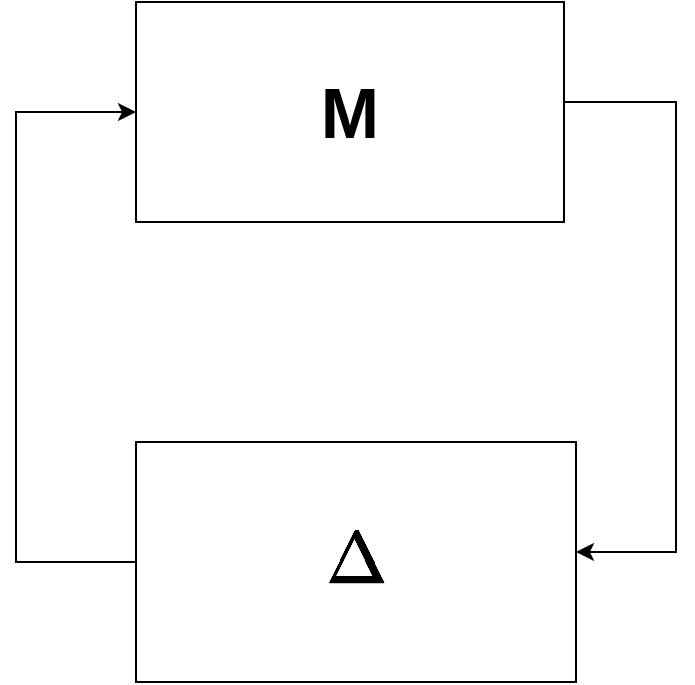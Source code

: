 <mxfile version="22.0.8" type="onedrive">
  <diagram name="Pagina-1" id="YqPYwW1B30gHhVFocl0A">
    <mxGraphModel grid="1" page="1" gridSize="10" guides="1" tooltips="1" connect="1" arrows="1" fold="1" pageScale="1" pageWidth="827" pageHeight="1169" math="1" shadow="0">
      <root>
        <mxCell id="0" />
        <mxCell id="1" parent="0" />
        <mxCell id="2ATspQgGyuIhZO2GTvOP-6" value="&lt;b style=&quot;font-size: 35px;&quot;&gt;M&lt;/b&gt;" style="rounded=0;whiteSpace=wrap;html=1;fillColor=none;fontStyle=0;fontSize=35;" vertex="1" parent="1">
          <mxGeometry x="500" y="60" width="214" height="110" as="geometry" />
        </mxCell>
        <mxCell id="2ATspQgGyuIhZO2GTvOP-7" value="$$\Delta$$&lt;div style=&quot;text-align: left; font-size: 31px;&quot;&gt;&lt;/div&gt;" style="rounded=0;whiteSpace=wrap;html=1;fontStyle=0;fontSize=31;fillColor=none;" vertex="1" parent="1">
          <mxGeometry x="500" y="280" width="220" height="120" as="geometry" />
        </mxCell>
        <mxCell id="2ATspQgGyuIhZO2GTvOP-8" value="" style="endArrow=classic;html=1;rounded=0;entryX=1;entryY=0.5;entryDx=0;entryDy=0;exitX=1;exitY=0.5;exitDx=0;exitDy=0;" edge="1" parent="1">
          <mxGeometry width="50" height="50" relative="1" as="geometry">
            <mxPoint x="714" y="110" as="sourcePoint" />
            <mxPoint x="720" y="335" as="targetPoint" />
            <Array as="points">
              <mxPoint x="770" y="110" />
              <mxPoint x="770" y="335" />
            </Array>
          </mxGeometry>
        </mxCell>
        <mxCell id="2ATspQgGyuIhZO2GTvOP-11" value="" style="endArrow=classic;html=1;rounded=0;exitX=0;exitY=0.5;exitDx=0;exitDy=0;entryX=0;entryY=0.5;entryDx=0;entryDy=0;" edge="1" parent="1" source="2ATspQgGyuIhZO2GTvOP-7" target="2ATspQgGyuIhZO2GTvOP-6">
          <mxGeometry width="50" height="50" relative="1" as="geometry">
            <mxPoint x="540" y="240" as="sourcePoint" />
            <mxPoint x="590" y="190" as="targetPoint" />
            <Array as="points">
              <mxPoint x="440" y="340" />
              <mxPoint x="440" y="115" />
            </Array>
          </mxGeometry>
        </mxCell>
      </root>
    </mxGraphModel>
  </diagram>
</mxfile>
